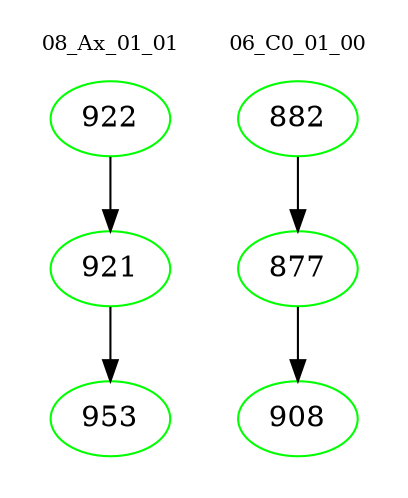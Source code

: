 digraph{
subgraph cluster_0 {
color = white
label = "08_Ax_01_01";
fontsize=10;
T0_922 [label="922", color="green"]
T0_922 -> T0_921 [color="black"]
T0_921 [label="921", color="green"]
T0_921 -> T0_953 [color="black"]
T0_953 [label="953", color="green"]
}
subgraph cluster_1 {
color = white
label = "06_C0_01_00";
fontsize=10;
T1_882 [label="882", color="green"]
T1_882 -> T1_877 [color="black"]
T1_877 [label="877", color="green"]
T1_877 -> T1_908 [color="black"]
T1_908 [label="908", color="green"]
}
}
